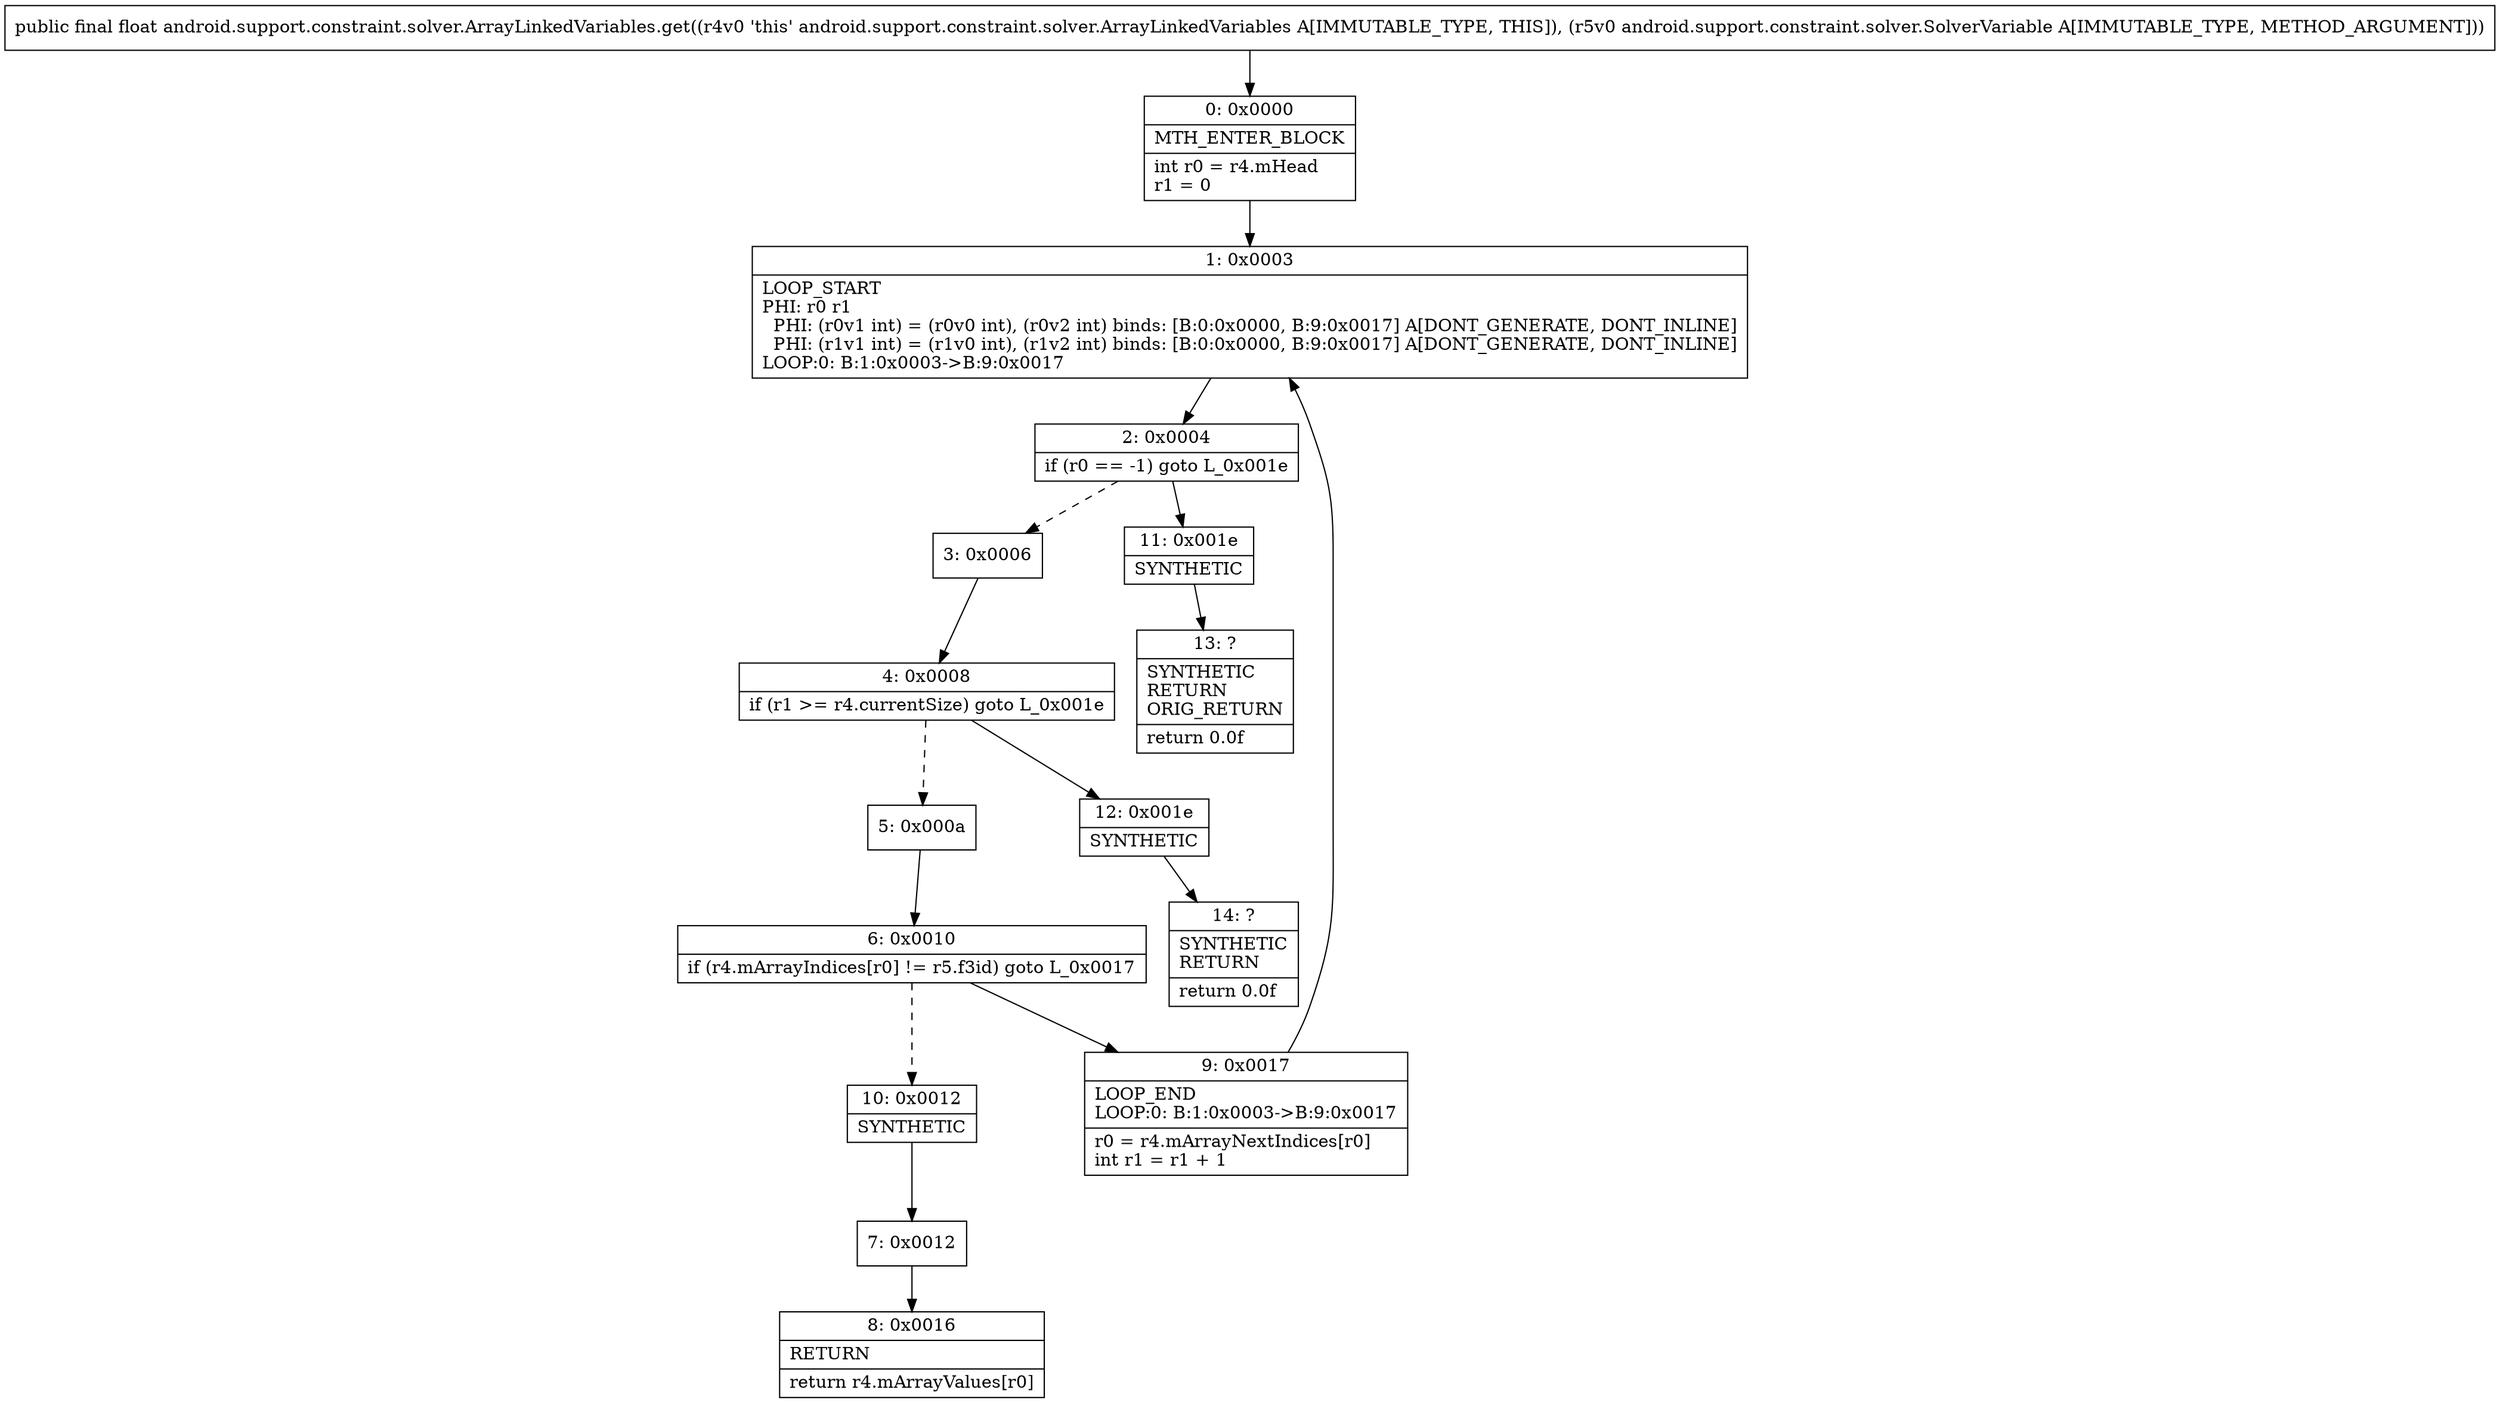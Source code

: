 digraph "CFG forandroid.support.constraint.solver.ArrayLinkedVariables.get(Landroid\/support\/constraint\/solver\/SolverVariable;)F" {
Node_0 [shape=record,label="{0\:\ 0x0000|MTH_ENTER_BLOCK\l|int r0 = r4.mHead\lr1 = 0\l}"];
Node_1 [shape=record,label="{1\:\ 0x0003|LOOP_START\lPHI: r0 r1 \l  PHI: (r0v1 int) = (r0v0 int), (r0v2 int) binds: [B:0:0x0000, B:9:0x0017] A[DONT_GENERATE, DONT_INLINE]\l  PHI: (r1v1 int) = (r1v0 int), (r1v2 int) binds: [B:0:0x0000, B:9:0x0017] A[DONT_GENERATE, DONT_INLINE]\lLOOP:0: B:1:0x0003\-\>B:9:0x0017\l}"];
Node_2 [shape=record,label="{2\:\ 0x0004|if (r0 == \-1) goto L_0x001e\l}"];
Node_3 [shape=record,label="{3\:\ 0x0006}"];
Node_4 [shape=record,label="{4\:\ 0x0008|if (r1 \>= r4.currentSize) goto L_0x001e\l}"];
Node_5 [shape=record,label="{5\:\ 0x000a}"];
Node_6 [shape=record,label="{6\:\ 0x0010|if (r4.mArrayIndices[r0] != r5.f3id) goto L_0x0017\l}"];
Node_7 [shape=record,label="{7\:\ 0x0012}"];
Node_8 [shape=record,label="{8\:\ 0x0016|RETURN\l|return r4.mArrayValues[r0]\l}"];
Node_9 [shape=record,label="{9\:\ 0x0017|LOOP_END\lLOOP:0: B:1:0x0003\-\>B:9:0x0017\l|r0 = r4.mArrayNextIndices[r0]\lint r1 = r1 + 1\l}"];
Node_10 [shape=record,label="{10\:\ 0x0012|SYNTHETIC\l}"];
Node_11 [shape=record,label="{11\:\ 0x001e|SYNTHETIC\l}"];
Node_12 [shape=record,label="{12\:\ 0x001e|SYNTHETIC\l}"];
Node_13 [shape=record,label="{13\:\ ?|SYNTHETIC\lRETURN\lORIG_RETURN\l|return 0.0f\l}"];
Node_14 [shape=record,label="{14\:\ ?|SYNTHETIC\lRETURN\l|return 0.0f\l}"];
MethodNode[shape=record,label="{public final float android.support.constraint.solver.ArrayLinkedVariables.get((r4v0 'this' android.support.constraint.solver.ArrayLinkedVariables A[IMMUTABLE_TYPE, THIS]), (r5v0 android.support.constraint.solver.SolverVariable A[IMMUTABLE_TYPE, METHOD_ARGUMENT])) }"];
MethodNode -> Node_0;
Node_0 -> Node_1;
Node_1 -> Node_2;
Node_2 -> Node_3[style=dashed];
Node_2 -> Node_11;
Node_3 -> Node_4;
Node_4 -> Node_5[style=dashed];
Node_4 -> Node_12;
Node_5 -> Node_6;
Node_6 -> Node_9;
Node_6 -> Node_10[style=dashed];
Node_7 -> Node_8;
Node_9 -> Node_1;
Node_10 -> Node_7;
Node_11 -> Node_13;
Node_12 -> Node_14;
}


